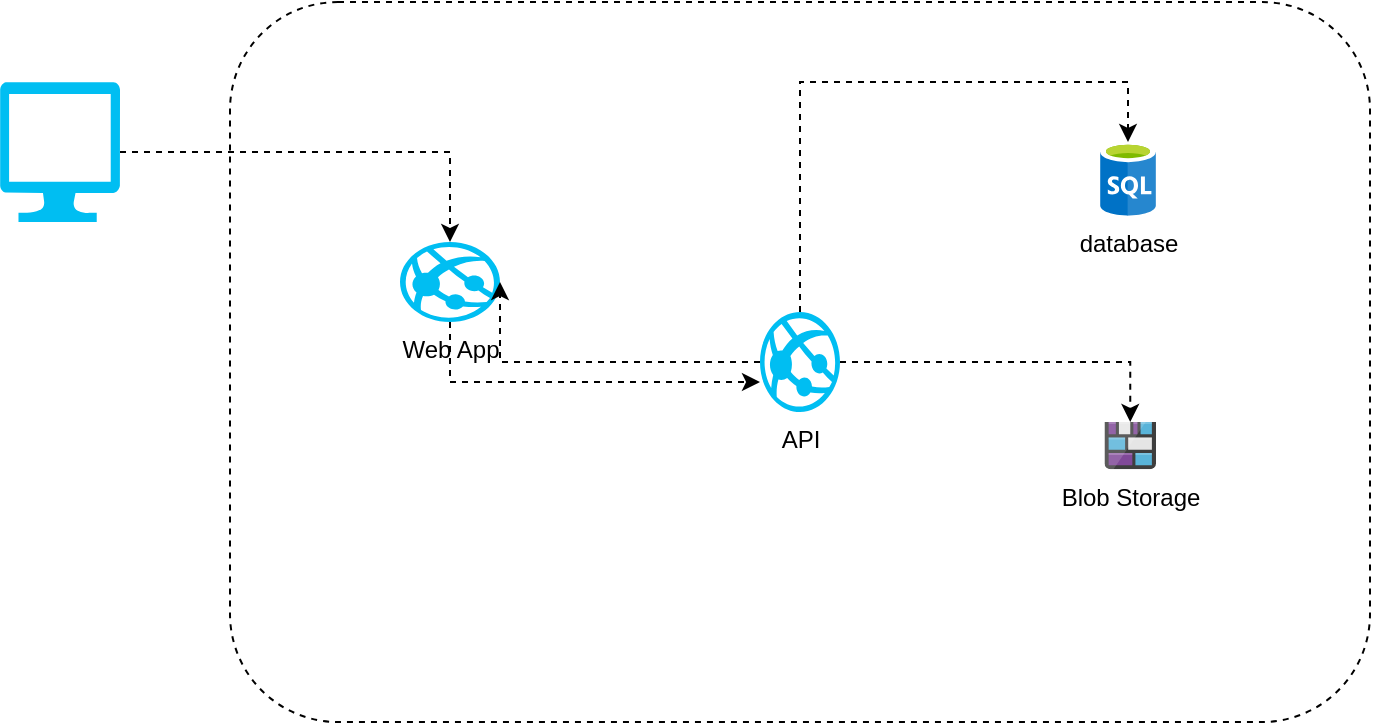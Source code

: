 <mxfile version="13.4.5" type="github"><diagram id="lvyjFfq3dXI_6uq4XoVj" name="Page-1"><mxGraphModel dx="868" dy="450" grid="1" gridSize="10" guides="1" tooltips="1" connect="1" arrows="1" fold="1" page="1" pageScale="1" pageWidth="827" pageHeight="1169" math="0" shadow="0"><root><mxCell id="0"/><mxCell id="1" parent="0"/><mxCell id="Up6OBrJZArRDYq3tAxro-2" value="" style="rounded=1;whiteSpace=wrap;html=1;dashed=1;" vertex="1" parent="1"><mxGeometry x="155" y="40" width="570" height="360" as="geometry"/></mxCell><mxCell id="Up6OBrJZArRDYq3tAxro-28" style="edgeStyle=elbowEdgeStyle;rounded=0;orthogonalLoop=1;jettySize=auto;elbow=vertical;html=1;dashed=1;fontFamily=Times New Roman;fontColor=#000000;" edge="1" parent="1" source="Up6OBrJZArRDYq3tAxro-3" target="Up6OBrJZArRDYq3tAxro-15"><mxGeometry relative="1" as="geometry"><Array as="points"><mxPoint x="420" y="230"/><mxPoint x="290" y="240"/><mxPoint x="440" y="230"/><mxPoint x="390" y="290"/><mxPoint x="398" y="290"/></Array></mxGeometry></mxCell><mxCell id="Up6OBrJZArRDYq3tAxro-3" value="Web App&lt;br&gt;" style="verticalLabelPosition=bottom;html=1;verticalAlign=top;align=center;strokeColor=none;fillColor=#00BEF2;shape=mxgraph.azure.azure_website;pointerEvents=1;dashed=1;" vertex="1" parent="1"><mxGeometry x="240" y="160" width="50" height="40" as="geometry"/></mxCell><mxCell id="Up6OBrJZArRDYq3tAxro-14" style="edgeStyle=orthogonalEdgeStyle;rounded=0;orthogonalLoop=1;jettySize=auto;html=1;entryX=0.5;entryY=0;entryDx=0;entryDy=0;entryPerimeter=0;fontFamily=Times New Roman;fontColor=#000000;dashed=1;" edge="1" parent="1" source="Up6OBrJZArRDYq3tAxro-4" target="Up6OBrJZArRDYq3tAxro-3"><mxGeometry relative="1" as="geometry"/></mxCell><mxCell id="Up6OBrJZArRDYq3tAxro-4" value="" style="verticalLabelPosition=bottom;html=1;verticalAlign=top;align=center;strokeColor=none;fillColor=#00BEF2;shape=mxgraph.azure.computer;pointerEvents=1;dashed=1;" vertex="1" parent="1"><mxGeometry x="40" y="80" width="60" height="70" as="geometry"/></mxCell><mxCell id="Up6OBrJZArRDYq3tAxro-27" style="edgeStyle=elbowEdgeStyle;rounded=0;orthogonalLoop=1;jettySize=auto;elbow=vertical;html=1;entryX=1;entryY=0.5;entryDx=0;entryDy=0;entryPerimeter=0;dashed=1;fontFamily=Times New Roman;fontColor=#000000;" edge="1" parent="1" source="Up6OBrJZArRDYq3tAxro-15" target="Up6OBrJZArRDYq3tAxro-3"><mxGeometry relative="1" as="geometry"><Array as="points"><mxPoint x="430" y="220"/><mxPoint x="390" y="190"/><mxPoint x="410" y="220"/><mxPoint x="370" y="200"/><mxPoint x="330" y="220"/></Array></mxGeometry></mxCell><mxCell id="Up6OBrJZArRDYq3tAxro-32" style="edgeStyle=elbowEdgeStyle;rounded=0;orthogonalLoop=1;jettySize=auto;elbow=vertical;html=1;dashed=1;fontFamily=Times New Roman;fontColor=#000000;" edge="1" parent="1" source="Up6OBrJZArRDYq3tAxro-15" target="Up6OBrJZArRDYq3tAxro-31"><mxGeometry relative="1" as="geometry"><Array as="points"><mxPoint x="510" y="80"/><mxPoint x="570" y="138"/></Array></mxGeometry></mxCell><mxCell id="Up6OBrJZArRDYq3tAxro-35" style="edgeStyle=elbowEdgeStyle;rounded=0;orthogonalLoop=1;jettySize=auto;elbow=vertical;html=1;dashed=1;fontFamily=Times New Roman;fontColor=#000000;" edge="1" parent="1" source="Up6OBrJZArRDYq3tAxro-15" target="Up6OBrJZArRDYq3tAxro-33"><mxGeometry relative="1" as="geometry"><Array as="points"><mxPoint x="530" y="220"/></Array></mxGeometry></mxCell><mxCell id="Up6OBrJZArRDYq3tAxro-15" value="API" style="verticalLabelPosition=bottom;html=1;verticalAlign=top;align=center;strokeColor=none;fillColor=#00BEF2;shape=mxgraph.azure.azure_website;pointerEvents=1;dashed=1;" vertex="1" parent="1"><mxGeometry x="420" y="195" width="40" height="50" as="geometry"/></mxCell><mxCell id="Up6OBrJZArRDYq3tAxro-31" value="database&lt;br&gt;" style="aspect=fixed;html=1;points=[];align=center;image;fontSize=12;image=img/lib/mscae/SQL_Database_generic.svg;dashed=1;" vertex="1" parent="1"><mxGeometry x="590" y="110" width="28" height="36.84" as="geometry"/></mxCell><mxCell id="Up6OBrJZArRDYq3tAxro-33" value="Blob Storage&lt;br&gt;" style="aspect=fixed;html=1;points=[];align=center;image;fontSize=12;image=img/lib/mscae/Blog_Storage.svg;dashed=1;" vertex="1" parent="1"><mxGeometry x="592.26" y="250" width="25.74" height="23.68" as="geometry"/></mxCell></root></mxGraphModel></diagram></mxfile>